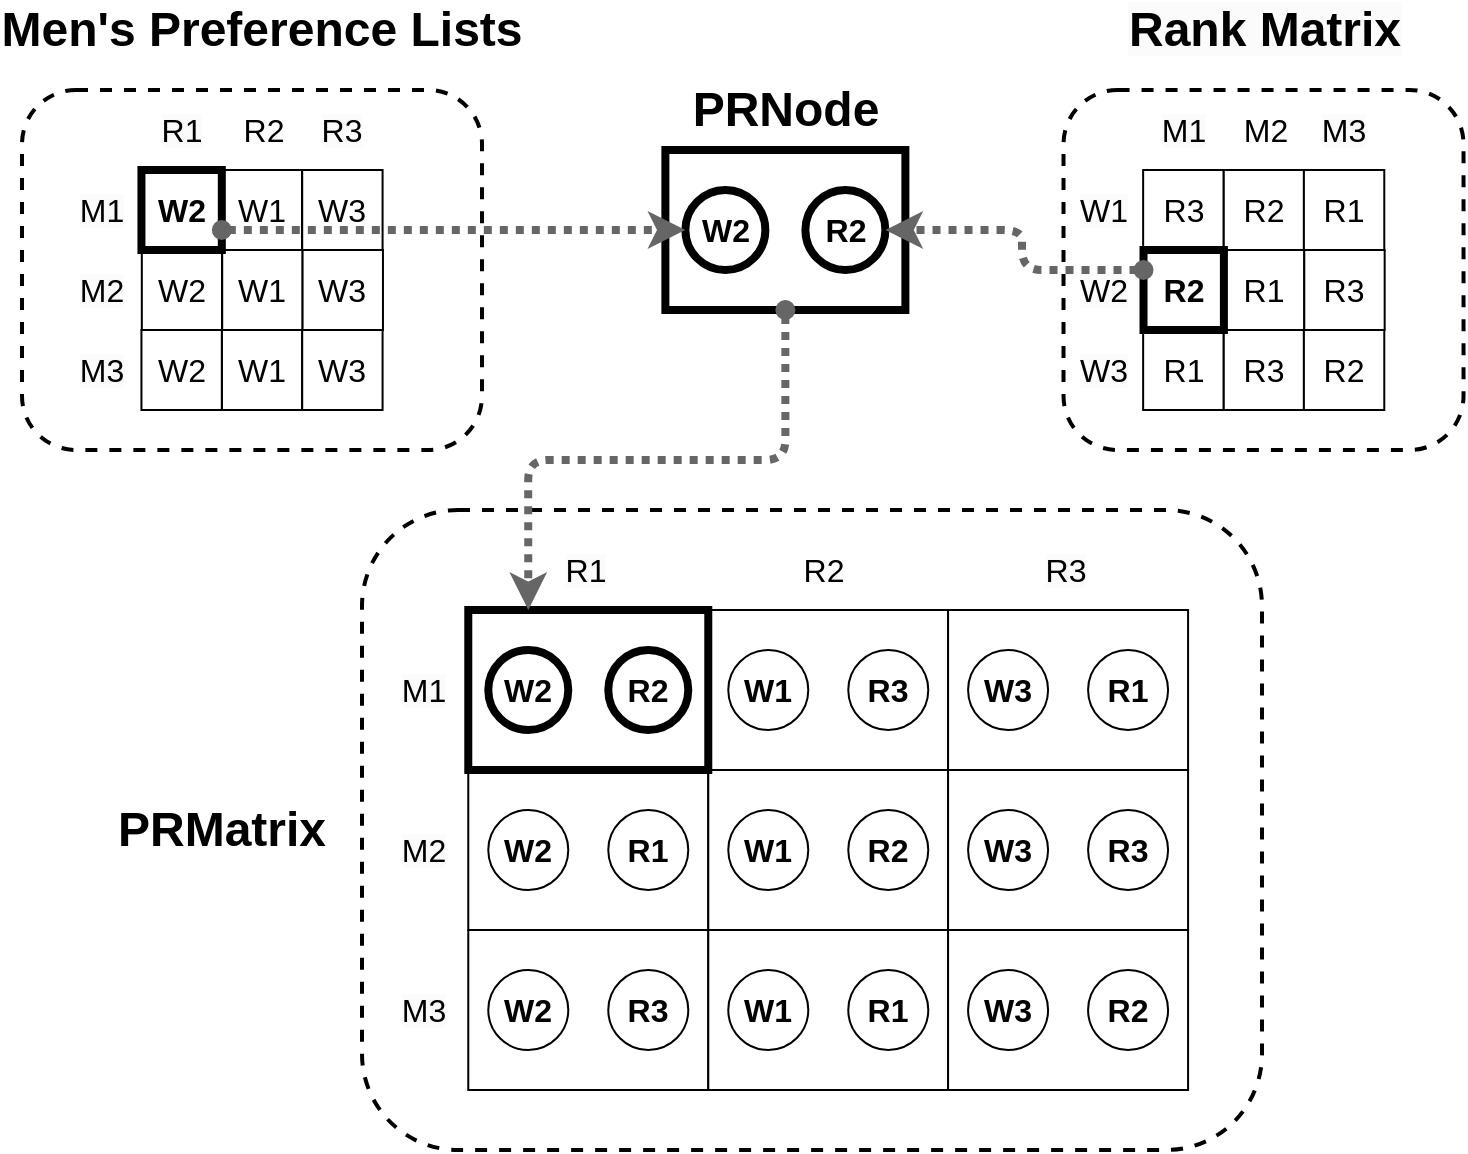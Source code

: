 <mxfile version="24.6.5" type="github">
  <diagram name="Page-1" id="UzDgoadcUWBQOF2vD1Zm">
    <mxGraphModel dx="3396" dy="961" grid="1" gridSize="10" guides="1" tooltips="1" connect="1" arrows="1" fold="1" page="1" pageScale="1" pageWidth="850" pageHeight="1100" math="0" shadow="0">
      <root>
        <mxCell id="0" />
        <mxCell id="1" parent="0" />
        <mxCell id="Z2L34hd1TdYtdEs3IqHg-251" value="" style="rounded=1;whiteSpace=wrap;html=1;strokeWidth=2;dashed=1;" vertex="1" parent="1">
          <mxGeometry x="-190" y="850" width="450" height="320" as="geometry" />
        </mxCell>
        <mxCell id="Z2L34hd1TdYtdEs3IqHg-209" value="" style="rounded=1;whiteSpace=wrap;html=1;strokeWidth=2;dashed=1;" vertex="1" parent="1">
          <mxGeometry x="-360" y="640" width="230" height="180" as="geometry" />
        </mxCell>
        <mxCell id="Z2L34hd1TdYtdEs3IqHg-208" value="" style="rounded=1;whiteSpace=wrap;html=1;strokeWidth=2;dashed=1;" vertex="1" parent="1">
          <mxGeometry x="160.76" y="640" width="200" height="180" as="geometry" />
        </mxCell>
        <mxCell id="Z2L34hd1TdYtdEs3IqHg-90" value="R2" style="rounded=0;whiteSpace=wrap;html=1;fontSize=16;" vertex="1" parent="1">
          <mxGeometry x="240.76" y="680" width="40.19" height="40" as="geometry" />
        </mxCell>
        <mxCell id="Z2L34hd1TdYtdEs3IqHg-91" value="R1" style="rounded=0;whiteSpace=wrap;html=1;fontSize=16;" vertex="1" parent="1">
          <mxGeometry x="280.95" y="680" width="40.19" height="40" as="geometry" />
        </mxCell>
        <mxCell id="Z2L34hd1TdYtdEs3IqHg-92" value="R1" style="rounded=0;whiteSpace=wrap;html=1;fontSize=16;" vertex="1" parent="1">
          <mxGeometry x="240.95" y="720" width="40.19" height="40" as="geometry" />
        </mxCell>
        <mxCell id="Z2L34hd1TdYtdEs3IqHg-93" value="R3" style="rounded=0;whiteSpace=wrap;html=1;fontSize=16;" vertex="1" parent="1">
          <mxGeometry x="281.14" y="720" width="40.19" height="40" as="geometry" />
        </mxCell>
        <mxCell id="Z2L34hd1TdYtdEs3IqHg-95" value="R3" style="rounded=0;whiteSpace=wrap;html=1;fontSize=16;" vertex="1" parent="1">
          <mxGeometry x="240.76" y="760" width="40.19" height="40" as="geometry" />
        </mxCell>
        <mxCell id="Z2L34hd1TdYtdEs3IqHg-96" value="R2" style="rounded=0;whiteSpace=wrap;html=1;fontSize=16;" vertex="1" parent="1">
          <mxGeometry x="280.95" y="760" width="40.19" height="40" as="geometry" />
        </mxCell>
        <mxCell id="Z2L34hd1TdYtdEs3IqHg-97" value="R1" style="rounded=0;whiteSpace=wrap;html=1;strokeWidth=1;fontSize=16;" vertex="1" parent="1">
          <mxGeometry x="200.57" y="760" width="40.19" height="40" as="geometry" />
        </mxCell>
        <mxCell id="Z2L34hd1TdYtdEs3IqHg-88" value="R3" style="rounded=0;whiteSpace=wrap;html=1;strokeWidth=1;fontSize=16;" vertex="1" parent="1">
          <mxGeometry x="200.57" y="680" width="40.19" height="40" as="geometry" />
        </mxCell>
        <mxCell id="Z2L34hd1TdYtdEs3IqHg-98" value="&lt;span style=&quot;color: rgb(0, 0, 0); font-family: Helvetica; font-size: 24px; font-style: normal; font-variant-ligatures: normal; font-variant-caps: normal; letter-spacing: normal; orphans: 2; text-indent: 0px; text-transform: none; widows: 2; word-spacing: 0px; -webkit-text-stroke-width: 0px; white-space: nowrap; background-color: rgb(251, 251, 251); text-decoration-thickness: initial; text-decoration-style: initial; text-decoration-color: initial; float: none; display: inline !important;&quot;&gt;Rank Matrix&lt;/span&gt;" style="text;whiteSpace=wrap;html=1;align=center;strokeColor=none;verticalAlign=middle;strokeWidth=0;fontSize=24;fontStyle=1" vertex="1" parent="1">
          <mxGeometry x="221.9" y="600" width="79.24" height="20" as="geometry" />
        </mxCell>
        <mxCell id="Z2L34hd1TdYtdEs3IqHg-99" value="&lt;span style=&quot;color: rgb(0, 0, 0); font-family: Helvetica; font-size: 16px; font-style: normal; font-variant-ligatures: normal; font-variant-caps: normal; font-weight: 400; letter-spacing: normal; orphans: 2; text-indent: 0px; text-transform: none; widows: 2; word-spacing: 0px; -webkit-text-stroke-width: 0px; white-space: normal; background-color: rgb(251, 251, 251); text-decoration-thickness: initial; text-decoration-style: initial; text-decoration-color: initial; float: none; display: inline !important;&quot;&gt;W1&lt;/span&gt;" style="text;whiteSpace=wrap;html=1;align=center;verticalAlign=middle;fontSize=16;" vertex="1" parent="1">
          <mxGeometry x="160.76" y="680" width="40" height="40" as="geometry" />
        </mxCell>
        <mxCell id="Z2L34hd1TdYtdEs3IqHg-100" value="&lt;span style=&quot;color: rgb(0, 0, 0); font-family: Helvetica; font-size: 16px; font-style: normal; font-variant-ligatures: normal; font-variant-caps: normal; font-weight: 400; letter-spacing: normal; orphans: 2; text-indent: 0px; text-transform: none; widows: 2; word-spacing: 0px; -webkit-text-stroke-width: 0px; white-space: normal; background-color: rgb(251, 251, 251); text-decoration-thickness: initial; text-decoration-style: initial; text-decoration-color: initial; float: none; display: inline !important;&quot;&gt;W2&lt;/span&gt;" style="text;whiteSpace=wrap;html=1;align=center;verticalAlign=middle;fontSize=16;" vertex="1" parent="1">
          <mxGeometry x="160.76" y="720" width="40" height="40" as="geometry" />
        </mxCell>
        <mxCell id="Z2L34hd1TdYtdEs3IqHg-101" value="&lt;span style=&quot;color: rgb(0, 0, 0); font-family: Helvetica; font-size: 16px; font-style: normal; font-variant-ligatures: normal; font-variant-caps: normal; font-weight: 400; letter-spacing: normal; orphans: 2; text-indent: 0px; text-transform: none; widows: 2; word-spacing: 0px; -webkit-text-stroke-width: 0px; white-space: normal; background-color: rgb(251, 251, 251); text-decoration-thickness: initial; text-decoration-style: initial; text-decoration-color: initial; float: none; display: inline !important;&quot;&gt;W3&lt;/span&gt;" style="text;whiteSpace=wrap;html=1;align=center;verticalAlign=middle;fontSize=16;" vertex="1" parent="1">
          <mxGeometry x="160.76" y="760" width="40" height="40" as="geometry" />
        </mxCell>
        <mxCell id="Z2L34hd1TdYtdEs3IqHg-102" value="&lt;span style=&quot;color: rgb(0, 0, 0); font-family: Helvetica; font-size: 16px; font-style: normal; font-variant-ligatures: normal; font-variant-caps: normal; font-weight: 400; letter-spacing: normal; orphans: 2; text-indent: 0px; text-transform: none; widows: 2; word-spacing: 0px; -webkit-text-stroke-width: 0px; white-space: normal; background-color: rgb(251, 251, 251); text-decoration-thickness: initial; text-decoration-style: initial; text-decoration-color: initial; float: none; display: inline !important;&quot;&gt;M1&lt;/span&gt;" style="text;whiteSpace=wrap;html=1;align=center;verticalAlign=middle;fontSize=16;" vertex="1" parent="1">
          <mxGeometry x="200.95" y="640" width="40" height="40" as="geometry" />
        </mxCell>
        <mxCell id="Z2L34hd1TdYtdEs3IqHg-103" value="M2" style="text;whiteSpace=wrap;html=1;align=center;verticalAlign=middle;fontSize=16;" vertex="1" parent="1">
          <mxGeometry x="241.52" y="640" width="40" height="40" as="geometry" />
        </mxCell>
        <mxCell id="Z2L34hd1TdYtdEs3IqHg-104" value="&lt;span style=&quot;color: rgb(0, 0, 0); font-family: Helvetica; font-size: 16px; font-style: normal; font-variant-ligatures: normal; font-variant-caps: normal; font-weight: 400; letter-spacing: normal; orphans: 2; text-indent: 0px; text-transform: none; widows: 2; word-spacing: 0px; -webkit-text-stroke-width: 0px; white-space: normal; background-color: rgb(251, 251, 251); text-decoration-thickness: initial; text-decoration-style: initial; text-decoration-color: initial; float: none; display: inline !important;&quot;&gt;M3&lt;/span&gt;" style="text;whiteSpace=wrap;html=1;align=center;verticalAlign=middle;fontSize=16;" vertex="1" parent="1">
          <mxGeometry x="281.33" y="640" width="40" height="40" as="geometry" />
        </mxCell>
        <mxCell id="Z2L34hd1TdYtdEs3IqHg-94" value="&lt;b style=&quot;font-size: 16px;&quot;&gt;R2&lt;/b&gt;" style="rounded=0;whiteSpace=wrap;html=1;strokeWidth=4;fontSize=16;" vertex="1" parent="1">
          <mxGeometry x="200.76" y="720" width="40.19" height="40" as="geometry" />
        </mxCell>
        <mxCell id="Z2L34hd1TdYtdEs3IqHg-129" value="W1" style="rounded=0;whiteSpace=wrap;html=1;fontSize=16;" vertex="1" parent="1">
          <mxGeometry x="-260.09" y="680" width="40.09" height="40" as="geometry" />
        </mxCell>
        <mxCell id="Z2L34hd1TdYtdEs3IqHg-130" value="W3" style="rounded=0;whiteSpace=wrap;html=1;fontSize=16;" vertex="1" parent="1">
          <mxGeometry x="-219.9" y="680" width="40.19" height="40" as="geometry" />
        </mxCell>
        <mxCell id="Z2L34hd1TdYtdEs3IqHg-131" value="W1" style="rounded=0;whiteSpace=wrap;html=1;fontSize=16;" vertex="1" parent="1">
          <mxGeometry x="-259.9" y="720" width="40.19" height="40" as="geometry" />
        </mxCell>
        <mxCell id="Z2L34hd1TdYtdEs3IqHg-132" value="W3" style="rounded=0;whiteSpace=wrap;html=1;fontSize=16;" vertex="1" parent="1">
          <mxGeometry x="-219.71" y="720" width="40.19" height="40" as="geometry" />
        </mxCell>
        <mxCell id="Z2L34hd1TdYtdEs3IqHg-133" value="W1" style="rounded=0;whiteSpace=wrap;html=1;fontSize=16;" vertex="1" parent="1">
          <mxGeometry x="-260.09" y="760" width="40.19" height="40" as="geometry" />
        </mxCell>
        <mxCell id="Z2L34hd1TdYtdEs3IqHg-134" value="W3" style="rounded=0;whiteSpace=wrap;html=1;fontSize=16;" vertex="1" parent="1">
          <mxGeometry x="-219.9" y="760" width="40.19" height="40" as="geometry" />
        </mxCell>
        <mxCell id="Z2L34hd1TdYtdEs3IqHg-135" value="W2" style="rounded=0;whiteSpace=wrap;html=1;strokeWidth=1;fontSize=16;" vertex="1" parent="1">
          <mxGeometry x="-300.28" y="760" width="40.19" height="40" as="geometry" />
        </mxCell>
        <mxCell id="Z2L34hd1TdYtdEs3IqHg-137" value="&lt;span style=&quot;font-size: 24px; text-wrap: nowrap;&quot;&gt;&lt;span style=&quot;font-size: 24px;&quot;&gt;Men&#39;s Preference Lists&lt;/span&gt;&lt;/span&gt;" style="text;whiteSpace=wrap;html=1;align=center;strokeColor=none;verticalAlign=middle;strokeWidth=0;fontSize=24;fontStyle=1" vertex="1" parent="1">
          <mxGeometry x="-340.09" y="600" width="200.09" height="20" as="geometry" />
        </mxCell>
        <mxCell id="Z2L34hd1TdYtdEs3IqHg-138" value="&lt;span style=&quot;color: rgb(0, 0, 0); font-family: Helvetica; font-size: 16px; font-style: normal; font-variant-ligatures: normal; font-variant-caps: normal; font-weight: 400; letter-spacing: normal; orphans: 2; text-indent: 0px; text-transform: none; widows: 2; word-spacing: 0px; -webkit-text-stroke-width: 0px; white-space: normal; background-color: rgb(251, 251, 251); text-decoration-thickness: initial; text-decoration-style: initial; text-decoration-color: initial; float: none; display: inline !important;&quot;&gt;M1&lt;/span&gt;" style="text;whiteSpace=wrap;html=1;align=center;verticalAlign=middle;fontSize=16;" vertex="1" parent="1">
          <mxGeometry x="-340.09" y="680" width="40" height="40" as="geometry" />
        </mxCell>
        <mxCell id="Z2L34hd1TdYtdEs3IqHg-139" value="&lt;span style=&quot;color: rgb(0, 0, 0); font-family: Helvetica; font-size: 16px; font-style: normal; font-variant-ligatures: normal; font-variant-caps: normal; font-weight: 400; letter-spacing: normal; orphans: 2; text-indent: 0px; text-transform: none; widows: 2; word-spacing: 0px; -webkit-text-stroke-width: 0px; white-space: normal; background-color: rgb(251, 251, 251); text-decoration-thickness: initial; text-decoration-style: initial; text-decoration-color: initial; float: none; display: inline !important;&quot;&gt;M2&lt;/span&gt;" style="text;whiteSpace=wrap;html=1;align=center;verticalAlign=middle;fontSize=16;" vertex="1" parent="1">
          <mxGeometry x="-340.09" y="720" width="40" height="40" as="geometry" />
        </mxCell>
        <mxCell id="Z2L34hd1TdYtdEs3IqHg-140" value="&lt;span style=&quot;color: rgb(0, 0, 0); font-family: Helvetica; font-size: 16px; font-style: normal; font-variant-ligatures: normal; font-variant-caps: normal; font-weight: 400; letter-spacing: normal; orphans: 2; text-indent: 0px; text-transform: none; widows: 2; word-spacing: 0px; -webkit-text-stroke-width: 0px; white-space: normal; background-color: rgb(251, 251, 251); text-decoration-thickness: initial; text-decoration-style: initial; text-decoration-color: initial; float: none; display: inline !important;&quot;&gt;M3&lt;/span&gt;" style="text;whiteSpace=wrap;html=1;align=center;verticalAlign=middle;fontSize=16;" vertex="1" parent="1">
          <mxGeometry x="-340.09" y="760" width="40" height="40" as="geometry" />
        </mxCell>
        <mxCell id="Z2L34hd1TdYtdEs3IqHg-141" value="&lt;span style=&quot;color: rgb(0, 0, 0); font-family: Helvetica; font-size: 16px; font-style: normal; font-variant-ligatures: normal; font-variant-caps: normal; font-weight: 400; letter-spacing: normal; orphans: 2; text-indent: 0px; text-transform: none; widows: 2; word-spacing: 0px; -webkit-text-stroke-width: 0px; white-space: normal; background-color: rgb(251, 251, 251); text-decoration-thickness: initial; text-decoration-style: initial; text-decoration-color: initial; float: none; display: inline !important;&quot;&gt;R1&lt;/span&gt;" style="text;whiteSpace=wrap;html=1;align=center;verticalAlign=middle;fontSize=16;" vertex="1" parent="1">
          <mxGeometry x="-299.9" y="640" width="40" height="40" as="geometry" />
        </mxCell>
        <mxCell id="Z2L34hd1TdYtdEs3IqHg-142" value="R2" style="text;whiteSpace=wrap;html=1;align=center;verticalAlign=middle;fontSize=16;" vertex="1" parent="1">
          <mxGeometry x="-259.33" y="640" width="40" height="40" as="geometry" />
        </mxCell>
        <mxCell id="Z2L34hd1TdYtdEs3IqHg-143" value="&lt;span style=&quot;color: rgb(0, 0, 0); font-family: Helvetica; font-size: 16px; font-style: normal; font-variant-ligatures: normal; font-variant-caps: normal; font-weight: 400; letter-spacing: normal; orphans: 2; text-indent: 0px; text-transform: none; widows: 2; word-spacing: 0px; -webkit-text-stroke-width: 0px; white-space: normal; background-color: rgb(251, 251, 251); text-decoration-thickness: initial; text-decoration-style: initial; text-decoration-color: initial; float: none; display: inline !important;&quot;&gt;R3&lt;/span&gt;" style="text;whiteSpace=wrap;html=1;align=center;verticalAlign=middle;fontSize=16;" vertex="1" parent="1">
          <mxGeometry x="-219.52" y="640" width="40" height="40" as="geometry" />
        </mxCell>
        <mxCell id="Z2L34hd1TdYtdEs3IqHg-144" value="W2" style="rounded=0;whiteSpace=wrap;html=1;strokeWidth=1;fontSize=16;" vertex="1" parent="1">
          <mxGeometry x="-300.09" y="720" width="40.09" height="40" as="geometry" />
        </mxCell>
        <mxCell id="Z2L34hd1TdYtdEs3IqHg-146" value="" style="rounded=0;whiteSpace=wrap;html=1;strokeWidth=4;" vertex="1" parent="1">
          <mxGeometry x="-38.31" y="670" width="120" height="80" as="geometry" />
        </mxCell>
        <mxCell id="Z2L34hd1TdYtdEs3IqHg-136" value="&lt;b style=&quot;font-size: 16px;&quot;&gt;W2&lt;/b&gt;" style="rounded=0;whiteSpace=wrap;html=1;strokeWidth=4;fontSize=16;" vertex="1" parent="1">
          <mxGeometry x="-300.28" y="680" width="40.19" height="40" as="geometry" />
        </mxCell>
        <mxCell id="Z2L34hd1TdYtdEs3IqHg-147" value="&lt;b style=&quot;font-size: 16px;&quot;&gt;W2&lt;/b&gt;" style="ellipse;whiteSpace=wrap;html=1;aspect=fixed;strokeWidth=4;fontSize=16;" vertex="1" parent="1">
          <mxGeometry x="-28.31" y="690" width="40" height="40" as="geometry" />
        </mxCell>
        <mxCell id="Z2L34hd1TdYtdEs3IqHg-148" value="&lt;b style=&quot;font-size: 16px;&quot;&gt;R2&lt;/b&gt;" style="ellipse;whiteSpace=wrap;html=1;aspect=fixed;strokeWidth=4;fontSize=16;" vertex="1" parent="1">
          <mxGeometry x="31.69" y="690" width="40" height="40" as="geometry" />
        </mxCell>
        <mxCell id="Z2L34hd1TdYtdEs3IqHg-182" value="&lt;span style=&quot;font-size: 24px; text-wrap: nowrap;&quot;&gt;&lt;span style=&quot;font-size: 24px;&quot;&gt;PRMatrix&lt;/span&gt;&lt;/span&gt;" style="text;whiteSpace=wrap;html=1;align=center;strokeColor=none;verticalAlign=middle;strokeWidth=0;fontSize=24;fontStyle=1" vertex="1" parent="1">
          <mxGeometry x="-299.81" y="1000" width="80.48" height="20" as="geometry" />
        </mxCell>
        <mxCell id="Z2L34hd1TdYtdEs3IqHg-184" value="&lt;span style=&quot;font-size: 24px; text-wrap: nowrap;&quot;&gt;&lt;b style=&quot;font-size: 24px;&quot;&gt;PRNode&lt;/b&gt;&lt;/span&gt;" style="text;whiteSpace=wrap;html=1;align=center;strokeColor=none;verticalAlign=middle;strokeWidth=0;fontSize=24;" vertex="1" parent="1">
          <mxGeometry x="1.69" y="630" width="40" height="40" as="geometry" />
        </mxCell>
        <mxCell id="Z2L34hd1TdYtdEs3IqHg-151" style="edgeStyle=orthogonalEdgeStyle;rounded=1;orthogonalLoop=1;jettySize=auto;html=1;strokeWidth=4;strokeColor=#666666;dashed=1;endArrow=classic;endFill=1;curved=0;startArrow=oval;startFill=1;dashPattern=1 1;exitX=1;exitY=0.25;exitDx=0;exitDy=0;entryX=1;entryY=0.5;entryDx=0;entryDy=0;" edge="1" parent="1" source="Z2L34hd1TdYtdEs3IqHg-100" target="Z2L34hd1TdYtdEs3IqHg-148">
          <mxGeometry relative="1" as="geometry">
            <mxPoint x="80" y="770" as="sourcePoint" />
            <mxPoint x="50" y="660" as="targetPoint" />
            <Array as="points">
              <mxPoint x="140" y="730" />
              <mxPoint x="140" y="710" />
            </Array>
          </mxGeometry>
        </mxCell>
        <mxCell id="Z2L34hd1TdYtdEs3IqHg-150" style="edgeStyle=orthogonalEdgeStyle;rounded=1;orthogonalLoop=1;jettySize=auto;html=1;strokeWidth=4;strokeColor=#666666;dashed=1;endArrow=classic;endFill=1;curved=0;startArrow=oval;startFill=1;dashPattern=1 1;exitX=1;exitY=0.75;exitDx=0;exitDy=0;entryX=0;entryY=0.5;entryDx=0;entryDy=0;" edge="1" parent="1" source="Z2L34hd1TdYtdEs3IqHg-136" target="Z2L34hd1TdYtdEs3IqHg-147">
          <mxGeometry relative="1" as="geometry">
            <mxPoint x="-160" y="730" as="sourcePoint" />
            <Array as="points" />
          </mxGeometry>
        </mxCell>
        <mxCell id="Z2L34hd1TdYtdEs3IqHg-224" value="" style="rounded=0;whiteSpace=wrap;html=1;strokeWidth=1;" vertex="1" parent="1">
          <mxGeometry x="-16.86" y="900" width="120" height="80" as="geometry" />
        </mxCell>
        <mxCell id="Z2L34hd1TdYtdEs3IqHg-225" value="&lt;b style=&quot;font-size: 16px;&quot;&gt;W1&lt;/b&gt;" style="ellipse;whiteSpace=wrap;html=1;aspect=fixed;strokeWidth=1;fontSize=16;" vertex="1" parent="1">
          <mxGeometry x="-6.86" y="920" width="40" height="40" as="geometry" />
        </mxCell>
        <mxCell id="Z2L34hd1TdYtdEs3IqHg-226" value="&lt;b&gt;R3&lt;/b&gt;" style="ellipse;whiteSpace=wrap;html=1;aspect=fixed;strokeWidth=1;fontSize=16;" vertex="1" parent="1">
          <mxGeometry x="53.14" y="920" width="40" height="40" as="geometry" />
        </mxCell>
        <mxCell id="Z2L34hd1TdYtdEs3IqHg-227" value="" style="rounded=0;whiteSpace=wrap;html=1;strokeWidth=1;" vertex="1" parent="1">
          <mxGeometry x="103.04" y="900" width="120" height="80" as="geometry" />
        </mxCell>
        <mxCell id="Z2L34hd1TdYtdEs3IqHg-228" value="&lt;b style=&quot;font-size: 16px;&quot;&gt;W3&lt;/b&gt;" style="ellipse;whiteSpace=wrap;html=1;aspect=fixed;strokeWidth=1;fontSize=16;" vertex="1" parent="1">
          <mxGeometry x="113.04" y="920" width="40" height="40" as="geometry" />
        </mxCell>
        <mxCell id="Z2L34hd1TdYtdEs3IqHg-229" value="&lt;b style=&quot;font-size: 16px;&quot;&gt;R1&lt;/b&gt;" style="ellipse;whiteSpace=wrap;html=1;aspect=fixed;strokeWidth=1;fontSize=16;" vertex="1" parent="1">
          <mxGeometry x="173.04" y="920" width="40" height="40" as="geometry" />
        </mxCell>
        <mxCell id="Z2L34hd1TdYtdEs3IqHg-230" value="" style="rounded=0;whiteSpace=wrap;html=1;strokeWidth=1;" vertex="1" parent="1">
          <mxGeometry x="-136.86" y="980" width="120" height="80" as="geometry" />
        </mxCell>
        <mxCell id="Z2L34hd1TdYtdEs3IqHg-231" value="&lt;b style=&quot;font-size: 16px;&quot;&gt;W2&lt;/b&gt;" style="ellipse;whiteSpace=wrap;html=1;aspect=fixed;strokeWidth=1;fontSize=16;" vertex="1" parent="1">
          <mxGeometry x="-126.86" y="1000" width="40" height="40" as="geometry" />
        </mxCell>
        <mxCell id="Z2L34hd1TdYtdEs3IqHg-232" value="&lt;b style=&quot;font-size: 16px;&quot;&gt;R1&lt;/b&gt;" style="ellipse;whiteSpace=wrap;html=1;aspect=fixed;strokeWidth=1;fontSize=16;" vertex="1" parent="1">
          <mxGeometry x="-66.86" y="1000" width="40" height="40" as="geometry" />
        </mxCell>
        <mxCell id="Z2L34hd1TdYtdEs3IqHg-233" value="" style="rounded=0;whiteSpace=wrap;html=1;strokeWidth=1;" vertex="1" parent="1">
          <mxGeometry x="-16.86" y="980" width="120" height="80" as="geometry" />
        </mxCell>
        <mxCell id="Z2L34hd1TdYtdEs3IqHg-234" value="&lt;b style=&quot;font-size: 16px;&quot;&gt;W1&lt;/b&gt;" style="ellipse;whiteSpace=wrap;html=1;aspect=fixed;strokeWidth=1;fontSize=16;" vertex="1" parent="1">
          <mxGeometry x="-6.86" y="1000" width="40" height="40" as="geometry" />
        </mxCell>
        <mxCell id="Z2L34hd1TdYtdEs3IqHg-235" value="&lt;b style=&quot;font-size: 16px;&quot;&gt;R2&lt;/b&gt;" style="ellipse;whiteSpace=wrap;html=1;aspect=fixed;strokeWidth=1;fontSize=16;" vertex="1" parent="1">
          <mxGeometry x="53.14" y="1000" width="40" height="40" as="geometry" />
        </mxCell>
        <mxCell id="Z2L34hd1TdYtdEs3IqHg-236" value="" style="rounded=0;whiteSpace=wrap;html=1;strokeWidth=1;" vertex="1" parent="1">
          <mxGeometry x="103.04" y="980" width="120" height="80" as="geometry" />
        </mxCell>
        <mxCell id="Z2L34hd1TdYtdEs3IqHg-237" value="&lt;b style=&quot;font-size: 16px;&quot;&gt;W3&lt;/b&gt;" style="ellipse;whiteSpace=wrap;html=1;aspect=fixed;strokeWidth=1;fontSize=16;" vertex="1" parent="1">
          <mxGeometry x="113.04" y="1000" width="40" height="40" as="geometry" />
        </mxCell>
        <mxCell id="Z2L34hd1TdYtdEs3IqHg-238" value="&lt;b style=&quot;font-size: 16px;&quot;&gt;R3&lt;/b&gt;" style="ellipse;whiteSpace=wrap;html=1;aspect=fixed;strokeWidth=1;fontSize=16;" vertex="1" parent="1">
          <mxGeometry x="173.04" y="1000" width="40" height="40" as="geometry" />
        </mxCell>
        <mxCell id="Z2L34hd1TdYtdEs3IqHg-240" value="" style="rounded=0;whiteSpace=wrap;html=1;strokeWidth=1;" vertex="1" parent="1">
          <mxGeometry x="-136.86" y="1060" width="120" height="80" as="geometry" />
        </mxCell>
        <mxCell id="Z2L34hd1TdYtdEs3IqHg-241" value="&lt;b style=&quot;font-size: 16px;&quot;&gt;W2&lt;/b&gt;" style="ellipse;whiteSpace=wrap;html=1;aspect=fixed;strokeWidth=1;fontSize=16;" vertex="1" parent="1">
          <mxGeometry x="-126.86" y="1080" width="40" height="40" as="geometry" />
        </mxCell>
        <mxCell id="Z2L34hd1TdYtdEs3IqHg-242" value="&lt;b style=&quot;font-size: 16px;&quot;&gt;R3&lt;/b&gt;" style="ellipse;whiteSpace=wrap;html=1;aspect=fixed;strokeWidth=1;fontSize=16;" vertex="1" parent="1">
          <mxGeometry x="-66.86" y="1080" width="40" height="40" as="geometry" />
        </mxCell>
        <mxCell id="Z2L34hd1TdYtdEs3IqHg-243" value="" style="rounded=0;whiteSpace=wrap;html=1;strokeWidth=1;" vertex="1" parent="1">
          <mxGeometry x="-16.86" y="1060" width="120" height="80" as="geometry" />
        </mxCell>
        <mxCell id="Z2L34hd1TdYtdEs3IqHg-244" value="&lt;b style=&quot;font-size: 16px;&quot;&gt;W1&lt;/b&gt;" style="ellipse;whiteSpace=wrap;html=1;aspect=fixed;strokeWidth=1;fontSize=16;" vertex="1" parent="1">
          <mxGeometry x="-6.86" y="1080" width="40" height="40" as="geometry" />
        </mxCell>
        <mxCell id="Z2L34hd1TdYtdEs3IqHg-245" value="&lt;b style=&quot;font-size: 16px;&quot;&gt;R1&lt;/b&gt;" style="ellipse;whiteSpace=wrap;html=1;aspect=fixed;strokeWidth=1;fontSize=16;" vertex="1" parent="1">
          <mxGeometry x="53.14" y="1080" width="40" height="40" as="geometry" />
        </mxCell>
        <mxCell id="Z2L34hd1TdYtdEs3IqHg-246" value="" style="rounded=0;whiteSpace=wrap;html=1;strokeWidth=1;" vertex="1" parent="1">
          <mxGeometry x="103.04" y="1060" width="120" height="80" as="geometry" />
        </mxCell>
        <mxCell id="Z2L34hd1TdYtdEs3IqHg-247" value="&lt;b style=&quot;font-size: 16px;&quot;&gt;W3&lt;/b&gt;" style="ellipse;whiteSpace=wrap;html=1;aspect=fixed;strokeWidth=1;fontSize=16;" vertex="1" parent="1">
          <mxGeometry x="113.04" y="1080" width="40" height="40" as="geometry" />
        </mxCell>
        <mxCell id="Z2L34hd1TdYtdEs3IqHg-248" value="&lt;b style=&quot;font-size: 16px;&quot;&gt;R2&lt;/b&gt;" style="ellipse;whiteSpace=wrap;html=1;aspect=fixed;strokeWidth=1;fontSize=16;" vertex="1" parent="1">
          <mxGeometry x="173.04" y="1080" width="40" height="40" as="geometry" />
        </mxCell>
        <mxCell id="Z2L34hd1TdYtdEs3IqHg-220" value="" style="rounded=0;whiteSpace=wrap;html=1;strokeWidth=4;" vertex="1" parent="1">
          <mxGeometry x="-136.86" y="900" width="120" height="80" as="geometry" />
        </mxCell>
        <mxCell id="Z2L34hd1TdYtdEs3IqHg-221" value="&lt;b style=&quot;font-size: 16px;&quot;&gt;W2&lt;/b&gt;" style="ellipse;whiteSpace=wrap;html=1;aspect=fixed;strokeWidth=4;fontSize=16;" vertex="1" parent="1">
          <mxGeometry x="-126.86" y="920" width="40" height="40" as="geometry" />
        </mxCell>
        <mxCell id="Z2L34hd1TdYtdEs3IqHg-222" value="&lt;b style=&quot;font-size: 16px;&quot;&gt;R2&lt;/b&gt;" style="ellipse;whiteSpace=wrap;html=1;aspect=fixed;strokeWidth=4;fontSize=16;" vertex="1" parent="1">
          <mxGeometry x="-66.86" y="920" width="40" height="40" as="geometry" />
        </mxCell>
        <mxCell id="Z2L34hd1TdYtdEs3IqHg-254" style="edgeStyle=orthogonalEdgeStyle;rounded=1;orthogonalLoop=1;jettySize=auto;html=1;exitX=0.5;exitY=1;exitDx=0;exitDy=0;entryX=0.25;entryY=0;entryDx=0;entryDy=0;dashed=1;dashPattern=1 1;strokeColor=#666666;strokeWidth=4;align=center;verticalAlign=middle;fontFamily=Helvetica;fontSize=11;fontColor=default;labelBackgroundColor=default;startArrow=oval;startFill=1;endArrow=classic;endFill=1;curved=0;" edge="1" parent="1" source="Z2L34hd1TdYtdEs3IqHg-146" target="Z2L34hd1TdYtdEs3IqHg-220">
          <mxGeometry relative="1" as="geometry" />
        </mxCell>
        <mxCell id="Z2L34hd1TdYtdEs3IqHg-255" value="&lt;span style=&quot;color: rgb(0, 0, 0); font-family: Helvetica; font-size: 16px; font-style: normal; font-variant-ligatures: normal; font-variant-caps: normal; font-weight: 400; letter-spacing: normal; orphans: 2; text-indent: 0px; text-transform: none; widows: 2; word-spacing: 0px; -webkit-text-stroke-width: 0px; white-space: normal; background-color: rgb(251, 251, 251); text-decoration-thickness: initial; text-decoration-style: initial; text-decoration-color: initial; float: none; display: inline !important;&quot;&gt;M1&lt;/span&gt;" style="text;whiteSpace=wrap;html=1;align=center;verticalAlign=middle;fontSize=16;" vertex="1" parent="1">
          <mxGeometry x="-179.24" y="920" width="40" height="40" as="geometry" />
        </mxCell>
        <mxCell id="Z2L34hd1TdYtdEs3IqHg-256" value="&lt;span style=&quot;color: rgb(0, 0, 0); font-family: Helvetica; font-size: 16px; font-style: normal; font-variant-ligatures: normal; font-variant-caps: normal; font-weight: 400; letter-spacing: normal; orphans: 2; text-indent: 0px; text-transform: none; widows: 2; word-spacing: 0px; -webkit-text-stroke-width: 0px; white-space: normal; background-color: rgb(251, 251, 251); text-decoration-thickness: initial; text-decoration-style: initial; text-decoration-color: initial; float: none; display: inline !important;&quot;&gt;M2&lt;/span&gt;" style="text;whiteSpace=wrap;html=1;align=center;verticalAlign=middle;fontSize=16;" vertex="1" parent="1">
          <mxGeometry x="-179.24" y="1000" width="40" height="40" as="geometry" />
        </mxCell>
        <mxCell id="Z2L34hd1TdYtdEs3IqHg-257" value="&lt;span style=&quot;color: rgb(0, 0, 0); font-family: Helvetica; font-size: 16px; font-style: normal; font-variant-ligatures: normal; font-variant-caps: normal; font-weight: 400; letter-spacing: normal; orphans: 2; text-indent: 0px; text-transform: none; widows: 2; word-spacing: 0px; -webkit-text-stroke-width: 0px; white-space: normal; background-color: rgb(251, 251, 251); text-decoration-thickness: initial; text-decoration-style: initial; text-decoration-color: initial; float: none; display: inline !important;&quot;&gt;M3&lt;/span&gt;" style="text;whiteSpace=wrap;html=1;align=center;verticalAlign=middle;fontSize=16;" vertex="1" parent="1">
          <mxGeometry x="-179.24" y="1080" width="40" height="40" as="geometry" />
        </mxCell>
        <mxCell id="Z2L34hd1TdYtdEs3IqHg-258" value="&lt;span style=&quot;color: rgb(0, 0, 0); font-family: Helvetica; font-size: 16px; font-style: normal; font-variant-ligatures: normal; font-variant-caps: normal; font-weight: 400; letter-spacing: normal; orphans: 2; text-indent: 0px; text-transform: none; widows: 2; word-spacing: 0px; -webkit-text-stroke-width: 0px; white-space: normal; background-color: rgb(251, 251, 251); text-decoration-thickness: initial; text-decoration-style: initial; text-decoration-color: initial; float: none; display: inline !important;&quot;&gt;R1&lt;/span&gt;" style="text;whiteSpace=wrap;html=1;align=center;verticalAlign=middle;fontSize=16;" vertex="1" parent="1">
          <mxGeometry x="-97.93" y="860" width="40" height="40" as="geometry" />
        </mxCell>
        <mxCell id="Z2L34hd1TdYtdEs3IqHg-259" value="R2" style="text;whiteSpace=wrap;html=1;align=center;verticalAlign=middle;fontSize=16;" vertex="1" parent="1">
          <mxGeometry x="20.76" y="860" width="40" height="40" as="geometry" />
        </mxCell>
        <mxCell id="Z2L34hd1TdYtdEs3IqHg-260" value="&lt;span style=&quot;color: rgb(0, 0, 0); font-family: Helvetica; font-size: 16px; font-style: normal; font-variant-ligatures: normal; font-variant-caps: normal; font-weight: 400; letter-spacing: normal; orphans: 2; text-indent: 0px; text-transform: none; widows: 2; word-spacing: 0px; -webkit-text-stroke-width: 0px; white-space: normal; background-color: rgb(251, 251, 251); text-decoration-thickness: initial; text-decoration-style: initial; text-decoration-color: initial; float: none; display: inline !important;&quot;&gt;R3&lt;/span&gt;" style="text;whiteSpace=wrap;html=1;align=center;verticalAlign=middle;fontSize=16;" vertex="1" parent="1">
          <mxGeometry x="141.52" y="860" width="40" height="40" as="geometry" />
        </mxCell>
      </root>
    </mxGraphModel>
  </diagram>
</mxfile>
